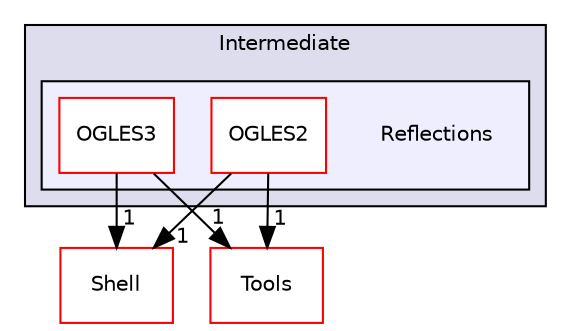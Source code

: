 digraph "PVR/SDK_3.4/Examples/Intermediate/Reflections" {
  compound=true
  node [ fontsize="10", fontname="Helvetica"];
  edge [ labelfontsize="10", labelfontname="Helvetica"];
  subgraph clusterdir_1fc4701d2c417cbbd376ebdde5d0b37f {
    graph [ bgcolor="#ddddee", pencolor="black", label="Intermediate" fontname="Helvetica", fontsize="10", URL="dir_1fc4701d2c417cbbd376ebdde5d0b37f.html"]
  subgraph clusterdir_981e7afa61ac8a8a647f7378ab99426a {
    graph [ bgcolor="#eeeeff", pencolor="black", label="" URL="dir_981e7afa61ac8a8a647f7378ab99426a.html"];
    dir_981e7afa61ac8a8a647f7378ab99426a [shape=plaintext label="Reflections"];
    dir_ac59739fcb9e9386d059d51a865f49ee [shape=box label="OGLES2" color="red" fillcolor="white" style="filled" URL="dir_ac59739fcb9e9386d059d51a865f49ee.html"];
    dir_38c490a0190b23a85a08c271b89137d3 [shape=box label="OGLES3" color="red" fillcolor="white" style="filled" URL="dir_38c490a0190b23a85a08c271b89137d3.html"];
  }
  }
  dir_de41955a66a331b990d60d5323117a97 [shape=box label="Shell" fillcolor="white" style="filled" color="red" URL="dir_de41955a66a331b990d60d5323117a97.html"];
  dir_5222bd6691dac9df766f8a52293393a2 [shape=box label="Tools" fillcolor="white" style="filled" color="red" URL="dir_5222bd6691dac9df766f8a52293393a2.html"];
  dir_38c490a0190b23a85a08c271b89137d3->dir_de41955a66a331b990d60d5323117a97 [headlabel="1", labeldistance=1.5 headhref="dir_000697_000133.html"];
  dir_38c490a0190b23a85a08c271b89137d3->dir_5222bd6691dac9df766f8a52293393a2 [headlabel="1", labeldistance=1.5 headhref="dir_000697_001762.html"];
  dir_ac59739fcb9e9386d059d51a865f49ee->dir_de41955a66a331b990d60d5323117a97 [headlabel="1", labeldistance=1.5 headhref="dir_000695_000133.html"];
  dir_ac59739fcb9e9386d059d51a865f49ee->dir_5222bd6691dac9df766f8a52293393a2 [headlabel="1", labeldistance=1.5 headhref="dir_000695_001762.html"];
}
